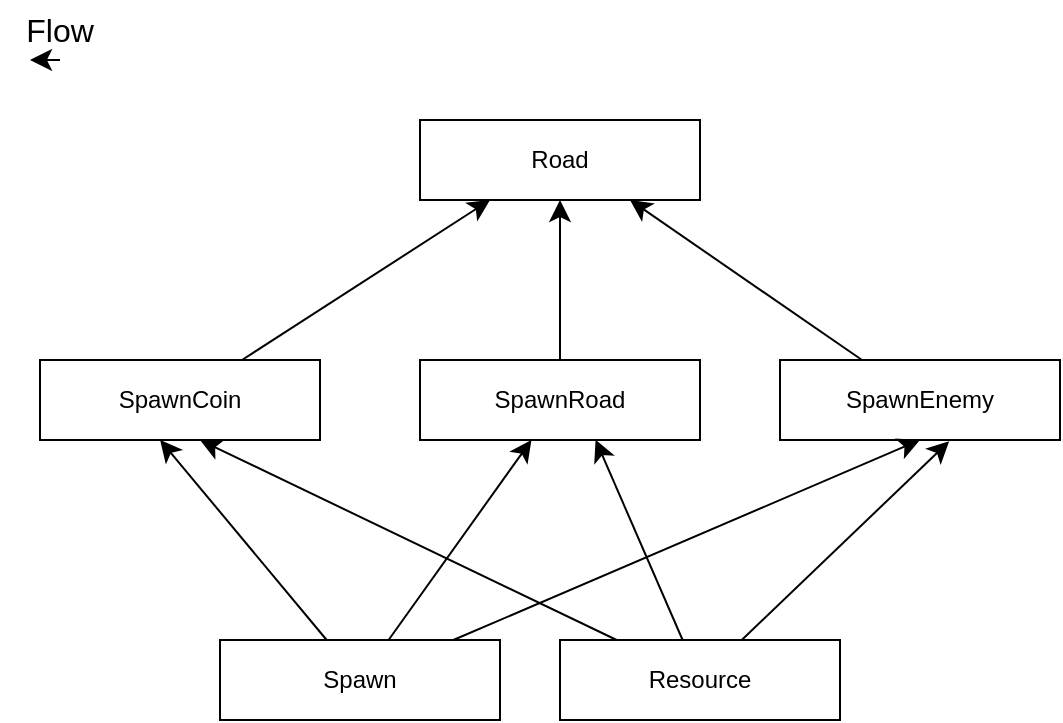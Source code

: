 <mxfile version="25.0.1">
  <diagram name="Page-1" id="e7e014a7-5840-1c2e-5031-d8a46d1fe8dd">
    <mxGraphModel dx="578" dy="656" grid="1" gridSize="10" guides="1" tooltips="1" connect="1" arrows="1" fold="1" page="1" pageScale="1" pageWidth="1169" pageHeight="826" background="none" math="0" shadow="0">
      <root>
        <mxCell id="0" />
        <mxCell id="1" parent="0" />
        <mxCell id="_zeqTD-cbf3Eoh2X06K5-41" value="Flow" style="text;html=1;align=center;verticalAlign=middle;whiteSpace=wrap;rounded=0;fontSize=16;" vertex="1" parent="1">
          <mxGeometry width="60" height="30" as="geometry" />
        </mxCell>
        <mxCell id="_zeqTD-cbf3Eoh2X06K5-42" style="edgeStyle=none;curved=1;rounded=0;orthogonalLoop=1;jettySize=auto;html=1;exitX=0.5;exitY=1;exitDx=0;exitDy=0;entryX=0.25;entryY=1;entryDx=0;entryDy=0;fontSize=12;startSize=8;endSize=8;" edge="1" parent="1" source="_zeqTD-cbf3Eoh2X06K5-41" target="_zeqTD-cbf3Eoh2X06K5-41">
          <mxGeometry relative="1" as="geometry" />
        </mxCell>
        <mxCell id="_zeqTD-cbf3Eoh2X06K5-43" value="Road" style="rounded=0;whiteSpace=wrap;html=1;" vertex="1" parent="1">
          <mxGeometry x="210" y="60" width="140" height="40" as="geometry" />
        </mxCell>
        <mxCell id="_zeqTD-cbf3Eoh2X06K5-54" value="" style="edgeStyle=none;curved=1;rounded=0;orthogonalLoop=1;jettySize=auto;html=1;fontSize=12;startSize=8;endSize=8;" edge="1" parent="1" source="_zeqTD-cbf3Eoh2X06K5-45" target="_zeqTD-cbf3Eoh2X06K5-43">
          <mxGeometry relative="1" as="geometry" />
        </mxCell>
        <mxCell id="_zeqTD-cbf3Eoh2X06K5-45" value="SpawnRoad" style="rounded=0;whiteSpace=wrap;html=1;" vertex="1" parent="1">
          <mxGeometry x="210" y="180" width="140" height="40" as="geometry" />
        </mxCell>
        <mxCell id="_zeqTD-cbf3Eoh2X06K5-46" value="SpawnEnemy" style="rounded=0;whiteSpace=wrap;html=1;" vertex="1" parent="1">
          <mxGeometry x="390" y="180" width="140" height="40" as="geometry" />
        </mxCell>
        <mxCell id="_zeqTD-cbf3Eoh2X06K5-47" value="SpawnCoin" style="rounded=0;whiteSpace=wrap;html=1;" vertex="1" parent="1">
          <mxGeometry x="20" y="180" width="140" height="40" as="geometry" />
        </mxCell>
        <mxCell id="_zeqTD-cbf3Eoh2X06K5-48" style="edgeStyle=none;curved=1;rounded=0;orthogonalLoop=1;jettySize=auto;html=1;entryX=0.25;entryY=1;entryDx=0;entryDy=0;fontSize=12;startSize=8;endSize=8;" edge="1" parent="1" source="_zeqTD-cbf3Eoh2X06K5-47" target="_zeqTD-cbf3Eoh2X06K5-43">
          <mxGeometry relative="1" as="geometry" />
        </mxCell>
        <mxCell id="_zeqTD-cbf3Eoh2X06K5-49" style="edgeStyle=none;curved=1;rounded=0;orthogonalLoop=1;jettySize=auto;html=1;entryX=0.75;entryY=1;entryDx=0;entryDy=0;fontSize=12;startSize=8;endSize=8;" edge="1" parent="1" source="_zeqTD-cbf3Eoh2X06K5-46" target="_zeqTD-cbf3Eoh2X06K5-43">
          <mxGeometry relative="1" as="geometry" />
        </mxCell>
        <mxCell id="_zeqTD-cbf3Eoh2X06K5-55" value="" style="edgeStyle=none;curved=1;rounded=0;orthogonalLoop=1;jettySize=auto;html=1;fontSize=12;startSize=8;endSize=8;" edge="1" parent="1" source="_zeqTD-cbf3Eoh2X06K5-52" target="_zeqTD-cbf3Eoh2X06K5-45">
          <mxGeometry relative="1" as="geometry" />
        </mxCell>
        <mxCell id="_zeqTD-cbf3Eoh2X06K5-56" style="edgeStyle=none;curved=1;rounded=0;orthogonalLoop=1;jettySize=auto;html=1;fontSize=12;startSize=8;endSize=8;entryX=0.5;entryY=1;entryDx=0;entryDy=0;" edge="1" parent="1" source="_zeqTD-cbf3Eoh2X06K5-52" target="_zeqTD-cbf3Eoh2X06K5-46">
          <mxGeometry relative="1" as="geometry">
            <mxPoint x="330" y="280.0" as="targetPoint" />
          </mxGeometry>
        </mxCell>
        <mxCell id="_zeqTD-cbf3Eoh2X06K5-52" value="Spawn" style="rounded=0;whiteSpace=wrap;html=1;" vertex="1" parent="1">
          <mxGeometry x="110" y="320" width="140" height="40" as="geometry" />
        </mxCell>
        <mxCell id="_zeqTD-cbf3Eoh2X06K5-57" style="edgeStyle=none;curved=1;rounded=0;orthogonalLoop=1;jettySize=auto;html=1;entryX=0.429;entryY=1;entryDx=0;entryDy=0;entryPerimeter=0;fontSize=12;startSize=8;endSize=8;" edge="1" parent="1" source="_zeqTD-cbf3Eoh2X06K5-52" target="_zeqTD-cbf3Eoh2X06K5-47">
          <mxGeometry relative="1" as="geometry" />
        </mxCell>
        <mxCell id="_zeqTD-cbf3Eoh2X06K5-60" style="edgeStyle=none;curved=1;rounded=0;orthogonalLoop=1;jettySize=auto;html=1;fontSize=12;startSize=8;endSize=8;entryX=0.604;entryY=1.017;entryDx=0;entryDy=0;entryPerimeter=0;" edge="1" parent="1" source="_zeqTD-cbf3Eoh2X06K5-58" target="_zeqTD-cbf3Eoh2X06K5-46">
          <mxGeometry relative="1" as="geometry">
            <mxPoint x="460" y="220.0" as="targetPoint" />
          </mxGeometry>
        </mxCell>
        <mxCell id="_zeqTD-cbf3Eoh2X06K5-61" style="edgeStyle=none;curved=1;rounded=0;orthogonalLoop=1;jettySize=auto;html=1;fontSize=12;startSize=8;endSize=8;" edge="1" parent="1" source="_zeqTD-cbf3Eoh2X06K5-58">
          <mxGeometry relative="1" as="geometry">
            <mxPoint x="100" y="220.0" as="targetPoint" />
          </mxGeometry>
        </mxCell>
        <mxCell id="_zeqTD-cbf3Eoh2X06K5-58" value="Resource" style="rounded=0;whiteSpace=wrap;html=1;" vertex="1" parent="1">
          <mxGeometry x="280" y="320" width="140" height="40" as="geometry" />
        </mxCell>
        <mxCell id="_zeqTD-cbf3Eoh2X06K5-59" style="edgeStyle=none;curved=1;rounded=0;orthogonalLoop=1;jettySize=auto;html=1;entryX=0.627;entryY=0.996;entryDx=0;entryDy=0;entryPerimeter=0;fontSize=12;startSize=8;endSize=8;" edge="1" parent="1" source="_zeqTD-cbf3Eoh2X06K5-58" target="_zeqTD-cbf3Eoh2X06K5-45">
          <mxGeometry relative="1" as="geometry" />
        </mxCell>
      </root>
    </mxGraphModel>
  </diagram>
</mxfile>
